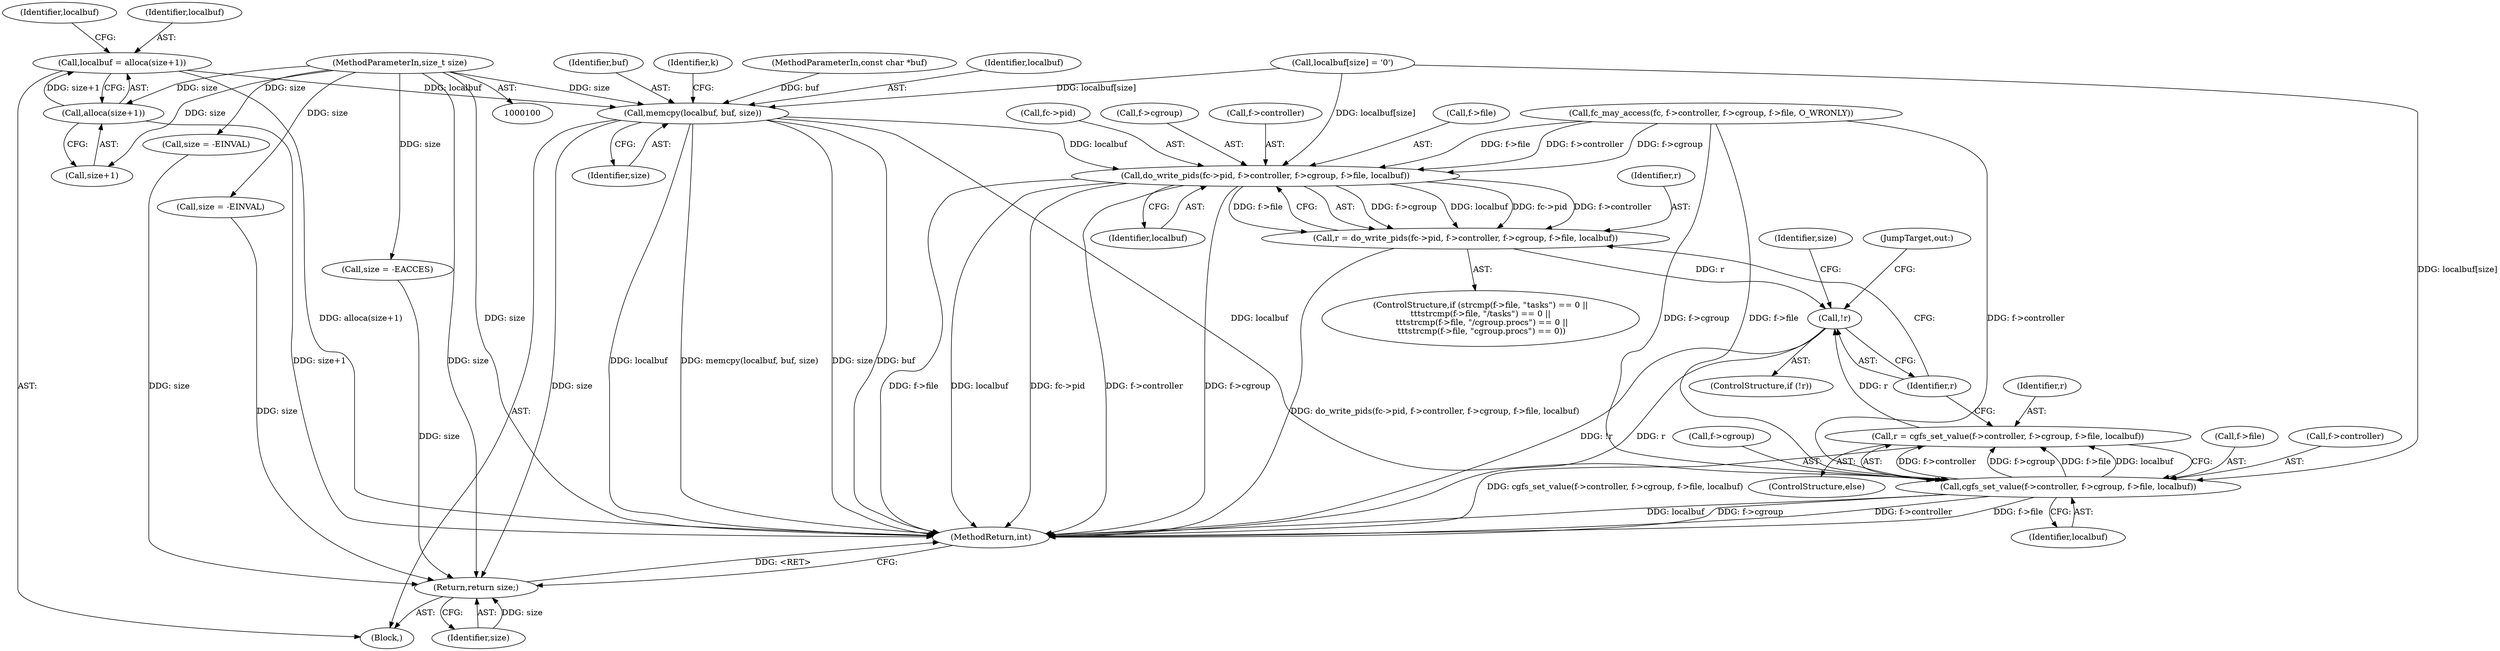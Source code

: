 digraph "0_lxcfs_8ee2a503e102b1a43ec4d83113dc275ab20a869a@API" {
"1000151" [label="(Call,localbuf = alloca(size+1))"];
"1000153" [label="(Call,alloca(size+1))"];
"1000103" [label="(MethodParameterIn,size_t size)"];
"1000162" [label="(Call,memcpy(localbuf, buf, size))"];
"1000241" [label="(Call,do_write_pids(fc->pid, f->controller, f->cgroup, f->file, localbuf))"];
"1000239" [label="(Call,r = do_write_pids(fc->pid, f->controller, f->cgroup, f->file, localbuf))"];
"1000270" [label="(Call,!r)"];
"1000258" [label="(Call,cgfs_set_value(f->controller, f->cgroup, f->file, localbuf))"];
"1000256" [label="(Call,r = cgfs_set_value(f->controller, f->cgroup, f->file, localbuf))"];
"1000279" [label="(Return,return size;)"];
"1000151" [label="(Call,localbuf = alloca(size+1))"];
"1000154" [label="(Call,size+1)"];
"1000162" [label="(Call,memcpy(localbuf, buf, size))"];
"1000270" [label="(Call,!r)"];
"1000169" [label="(Identifier,k)"];
"1000251" [label="(Call,f->file)"];
"1000159" [label="(Identifier,localbuf)"];
"1000254" [label="(Identifier,localbuf)"];
"1000153" [label="(Call,alloca(size+1))"];
"1000241" [label="(Call,do_write_pids(fc->pid, f->controller, f->cgroup, f->file, localbuf))"];
"1000276" [label="(JumpTarget,out:)"];
"1000103" [label="(MethodParameterIn,size_t size)"];
"1000102" [label="(MethodParameterIn,const char *buf)"];
"1000248" [label="(Call,f->cgroup)"];
"1000280" [label="(Identifier,size)"];
"1000271" [label="(Identifier,r)"];
"1000256" [label="(Call,r = cgfs_set_value(f->controller, f->cgroup, f->file, localbuf))"];
"1000258" [label="(Call,cgfs_set_value(f->controller, f->cgroup, f->file, localbuf))"];
"1000281" [label="(MethodReturn,int)"];
"1000165" [label="(Identifier,size)"];
"1000245" [label="(Call,f->controller)"];
"1000273" [label="(Identifier,size)"];
"1000157" [label="(Call,localbuf[size] = '\0')"];
"1000257" [label="(Identifier,r)"];
"1000182" [label="(Call,size = -EINVAL)"];
"1000269" [label="(ControlStructure,if (!r))"];
"1000189" [label="(Call,fc_may_access(fc, f->controller, f->cgroup, f->file, O_WRONLY))"];
"1000207" [label="(ControlStructure,if (strcmp(f->file, \"tasks\") == 0 ||\n\t\t\tstrcmp(f->file, \"/tasks\") == 0 ||\n \t\t\tstrcmp(f->file, \"/cgroup.procs\") == 0 ||\n \t\t\tstrcmp(f->file, \"cgroup.procs\") == 0))"];
"1000262" [label="(Call,f->cgroup)"];
"1000239" [label="(Call,r = do_write_pids(fc->pid, f->controller, f->cgroup, f->file, localbuf))"];
"1000152" [label="(Identifier,localbuf)"];
"1000272" [label="(Call,size = -EINVAL)"];
"1000242" [label="(Call,fc->pid)"];
"1000265" [label="(Call,f->file)"];
"1000279" [label="(Return,return size;)"];
"1000106" [label="(Block,)"];
"1000240" [label="(Identifier,r)"];
"1000259" [label="(Call,f->controller)"];
"1000202" [label="(Call,size = -EACCES)"];
"1000268" [label="(Identifier,localbuf)"];
"1000163" [label="(Identifier,localbuf)"];
"1000164" [label="(Identifier,buf)"];
"1000255" [label="(ControlStructure,else)"];
"1000151" -> "1000106"  [label="AST: "];
"1000151" -> "1000153"  [label="CFG: "];
"1000152" -> "1000151"  [label="AST: "];
"1000153" -> "1000151"  [label="AST: "];
"1000159" -> "1000151"  [label="CFG: "];
"1000151" -> "1000281"  [label="DDG: alloca(size+1)"];
"1000153" -> "1000151"  [label="DDG: size+1"];
"1000151" -> "1000162"  [label="DDG: localbuf"];
"1000153" -> "1000154"  [label="CFG: "];
"1000154" -> "1000153"  [label="AST: "];
"1000153" -> "1000281"  [label="DDG: size+1"];
"1000103" -> "1000153"  [label="DDG: size"];
"1000103" -> "1000100"  [label="AST: "];
"1000103" -> "1000281"  [label="DDG: size"];
"1000103" -> "1000154"  [label="DDG: size"];
"1000103" -> "1000162"  [label="DDG: size"];
"1000103" -> "1000182"  [label="DDG: size"];
"1000103" -> "1000202"  [label="DDG: size"];
"1000103" -> "1000272"  [label="DDG: size"];
"1000103" -> "1000279"  [label="DDG: size"];
"1000162" -> "1000106"  [label="AST: "];
"1000162" -> "1000165"  [label="CFG: "];
"1000163" -> "1000162"  [label="AST: "];
"1000164" -> "1000162"  [label="AST: "];
"1000165" -> "1000162"  [label="AST: "];
"1000169" -> "1000162"  [label="CFG: "];
"1000162" -> "1000281"  [label="DDG: buf"];
"1000162" -> "1000281"  [label="DDG: localbuf"];
"1000162" -> "1000281"  [label="DDG: memcpy(localbuf, buf, size)"];
"1000162" -> "1000281"  [label="DDG: size"];
"1000157" -> "1000162"  [label="DDG: localbuf[size]"];
"1000102" -> "1000162"  [label="DDG: buf"];
"1000162" -> "1000241"  [label="DDG: localbuf"];
"1000162" -> "1000258"  [label="DDG: localbuf"];
"1000162" -> "1000279"  [label="DDG: size"];
"1000241" -> "1000239"  [label="AST: "];
"1000241" -> "1000254"  [label="CFG: "];
"1000242" -> "1000241"  [label="AST: "];
"1000245" -> "1000241"  [label="AST: "];
"1000248" -> "1000241"  [label="AST: "];
"1000251" -> "1000241"  [label="AST: "];
"1000254" -> "1000241"  [label="AST: "];
"1000239" -> "1000241"  [label="CFG: "];
"1000241" -> "1000281"  [label="DDG: f->cgroup"];
"1000241" -> "1000281"  [label="DDG: f->file"];
"1000241" -> "1000281"  [label="DDG: localbuf"];
"1000241" -> "1000281"  [label="DDG: fc->pid"];
"1000241" -> "1000281"  [label="DDG: f->controller"];
"1000241" -> "1000239"  [label="DDG: f->cgroup"];
"1000241" -> "1000239"  [label="DDG: localbuf"];
"1000241" -> "1000239"  [label="DDG: fc->pid"];
"1000241" -> "1000239"  [label="DDG: f->controller"];
"1000241" -> "1000239"  [label="DDG: f->file"];
"1000189" -> "1000241"  [label="DDG: f->controller"];
"1000189" -> "1000241"  [label="DDG: f->cgroup"];
"1000189" -> "1000241"  [label="DDG: f->file"];
"1000157" -> "1000241"  [label="DDG: localbuf[size]"];
"1000239" -> "1000207"  [label="AST: "];
"1000240" -> "1000239"  [label="AST: "];
"1000271" -> "1000239"  [label="CFG: "];
"1000239" -> "1000281"  [label="DDG: do_write_pids(fc->pid, f->controller, f->cgroup, f->file, localbuf)"];
"1000239" -> "1000270"  [label="DDG: r"];
"1000270" -> "1000269"  [label="AST: "];
"1000270" -> "1000271"  [label="CFG: "];
"1000271" -> "1000270"  [label="AST: "];
"1000273" -> "1000270"  [label="CFG: "];
"1000276" -> "1000270"  [label="CFG: "];
"1000270" -> "1000281"  [label="DDG: !r"];
"1000270" -> "1000281"  [label="DDG: r"];
"1000256" -> "1000270"  [label="DDG: r"];
"1000258" -> "1000256"  [label="AST: "];
"1000258" -> "1000268"  [label="CFG: "];
"1000259" -> "1000258"  [label="AST: "];
"1000262" -> "1000258"  [label="AST: "];
"1000265" -> "1000258"  [label="AST: "];
"1000268" -> "1000258"  [label="AST: "];
"1000256" -> "1000258"  [label="CFG: "];
"1000258" -> "1000281"  [label="DDG: f->controller"];
"1000258" -> "1000281"  [label="DDG: f->file"];
"1000258" -> "1000281"  [label="DDG: localbuf"];
"1000258" -> "1000281"  [label="DDG: f->cgroup"];
"1000258" -> "1000256"  [label="DDG: f->controller"];
"1000258" -> "1000256"  [label="DDG: f->cgroup"];
"1000258" -> "1000256"  [label="DDG: f->file"];
"1000258" -> "1000256"  [label="DDG: localbuf"];
"1000189" -> "1000258"  [label="DDG: f->controller"];
"1000189" -> "1000258"  [label="DDG: f->cgroup"];
"1000189" -> "1000258"  [label="DDG: f->file"];
"1000157" -> "1000258"  [label="DDG: localbuf[size]"];
"1000256" -> "1000255"  [label="AST: "];
"1000257" -> "1000256"  [label="AST: "];
"1000271" -> "1000256"  [label="CFG: "];
"1000256" -> "1000281"  [label="DDG: cgfs_set_value(f->controller, f->cgroup, f->file, localbuf)"];
"1000279" -> "1000106"  [label="AST: "];
"1000279" -> "1000280"  [label="CFG: "];
"1000280" -> "1000279"  [label="AST: "];
"1000281" -> "1000279"  [label="CFG: "];
"1000279" -> "1000281"  [label="DDG: <RET>"];
"1000280" -> "1000279"  [label="DDG: size"];
"1000202" -> "1000279"  [label="DDG: size"];
"1000272" -> "1000279"  [label="DDG: size"];
"1000182" -> "1000279"  [label="DDG: size"];
}
